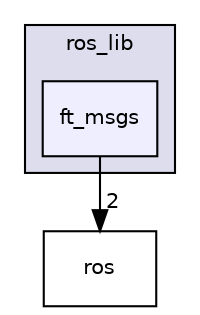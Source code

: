 digraph "ft_msgs" {
  compound=true
  node [ fontsize="10", fontname="Helvetica"];
  edge [ labelfontsize="10", labelfontname="Helvetica"];
  subgraph clusterdir_90717b3c677f611b706863d5c86b90c7 {
    graph [ bgcolor="#ddddee", pencolor="black", label="ros_lib" fontname="Helvetica", fontsize="10", URL="dir_90717b3c677f611b706863d5c86b90c7.html"]
  dir_a30fc6b04dab2755f0e23a682a89a4c7 [shape=box, label="ft_msgs", style="filled", fillcolor="#eeeeff", pencolor="black", URL="dir_a30fc6b04dab2755f0e23a682a89a4c7.html"];
  }
  dir_74fd674bff593b67d15dde07bcd4f8f8 [shape=box label="ros" URL="dir_74fd674bff593b67d15dde07bcd4f8f8.html"];
  dir_a30fc6b04dab2755f0e23a682a89a4c7->dir_74fd674bff593b67d15dde07bcd4f8f8 [headlabel="2", labeldistance=1.5 headhref="dir_000031_000025.html"];
}

